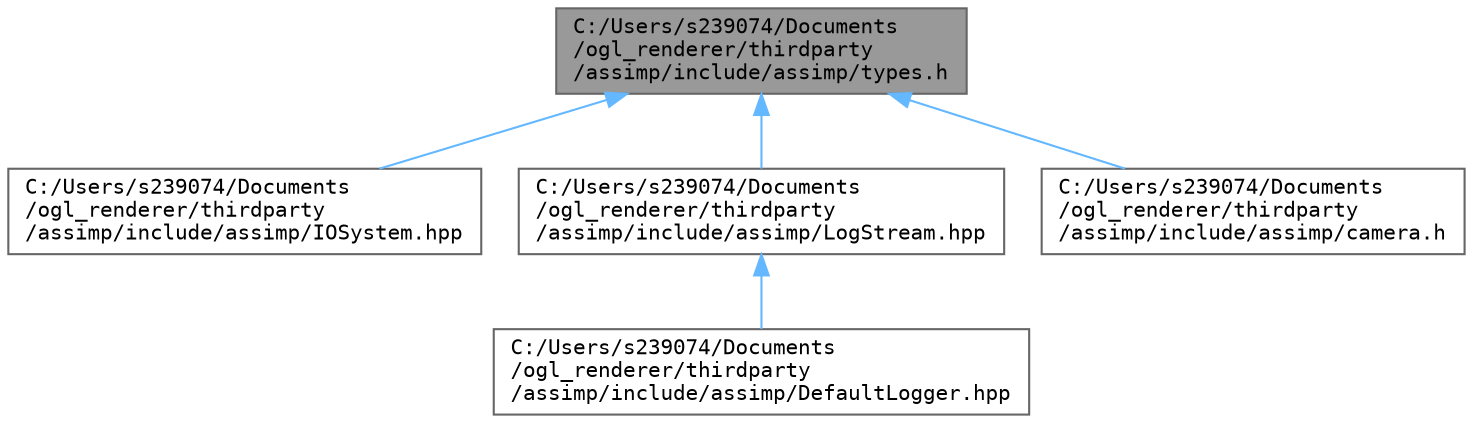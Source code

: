 digraph "C:/Users/s239074/Documents/ogl_renderer/thirdparty/assimp/include/assimp/types.h"
{
 // LATEX_PDF_SIZE
  bgcolor="transparent";
  edge [fontname=Terminal,fontsize=10,labelfontname=Helvetica,labelfontsize=10];
  node [fontname=Terminal,fontsize=10,shape=box,height=0.2,width=0.4];
  Node1 [label="C:/Users/s239074/Documents\l/ogl_renderer/thirdparty\l/assimp/include/assimp/types.h",height=0.2,width=0.4,color="gray40", fillcolor="grey60", style="filled", fontcolor="black",tooltip=" "];
  Node1 -> Node2 [dir="back",color="steelblue1",style="solid"];
  Node2 [label="C:/Users/s239074/Documents\l/ogl_renderer/thirdparty\l/assimp/include/assimp/IOSystem.hpp",height=0.2,width=0.4,color="grey40", fillcolor="white", style="filled",URL="$include_2assimp_2_i_o_system_8hpp.html",tooltip="File system wrapper for C++. Inherit this class to supply custom file handling logic to the Import li..."];
  Node1 -> Node3 [dir="back",color="steelblue1",style="solid"];
  Node3 [label="C:/Users/s239074/Documents\l/ogl_renderer/thirdparty\l/assimp/include/assimp/LogStream.hpp",height=0.2,width=0.4,color="grey40", fillcolor="white", style="filled",URL="$include_2assimp_2_log_stream_8hpp.html",tooltip="Abstract base class 'LogStream', representing an output log stream."];
  Node3 -> Node4 [dir="back",color="steelblue1",style="solid"];
  Node4 [label="C:/Users/s239074/Documents\l/ogl_renderer/thirdparty\l/assimp/include/assimp/DefaultLogger.hpp",height=0.2,width=0.4,color="grey40", fillcolor="white", style="filled",URL="$include_2assimp_2_default_logger_8hpp.html",tooltip=" "];
  Node1 -> Node5 [dir="back",color="steelblue1",style="solid"];
  Node5 [label="C:/Users/s239074/Documents\l/ogl_renderer/thirdparty\l/assimp/include/assimp/camera.h",height=0.2,width=0.4,color="grey40", fillcolor="white", style="filled",URL="$thirdparty_2assimp_2include_2assimp_2_camera_8h.html",tooltip="Defines the aiCamera data structure."];
}
